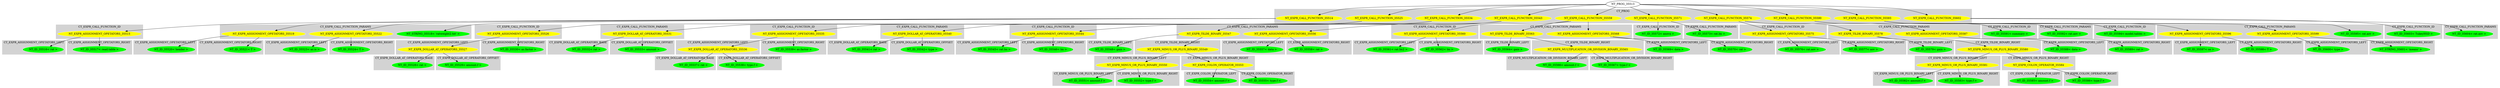 digraph {

subgraph cluster0 {
 node [style=filled,color=white];
 style=filled;
 color=lightgrey;
 label = "CT_PROG";

"NT_EXPR_CALL_FUNCTION_35514"
 [fillcolor = yellow]
"NT_EXPR_CALL_FUNCTION_35525"
 [fillcolor = yellow]
"NT_EXPR_CALL_FUNCTION_35534"
 [fillcolor = yellow]
"NT_EXPR_CALL_FUNCTION_35543"
 [fillcolor = yellow]
"NT_EXPR_CALL_FUNCTION_35559"
 [fillcolor = yellow]
"NT_EXPR_CALL_FUNCTION_35571"
 [fillcolor = yellow]
"NT_EXPR_CALL_FUNCTION_35574"
 [fillcolor = yellow]
"NT_EXPR_CALL_FUNCTION_35590"
 [fillcolor = yellow]
"NT_EXPR_CALL_FUNCTION_35593"
 [fillcolor = yellow]
"NT_EXPR_CALL_FUNCTION_35602"
 [fillcolor = yellow]
}
"NT_PROG_35513"->"NT_EXPR_CALL_FUNCTION_35514"
subgraph cluster1 {
 node [style=filled,color=white];
 style=filled;
 color=lightgrey;
 label = "CT_EXPR_CALL_FUNCTION_ID";

"NT_EXPR_ASSIGNMENT_OPETATORS_35515"
 [fillcolor = yellow]
}
subgraph cluster2 {
 node [style=filled,color=white];
 style=filled;
 color=lightgrey;
 label = "CT_EXPR_CALL_FUNCTION_PARAMS";

"NT_STRING_35518< 'ratweight2.txt' >"
 [fillcolor = green]
"NT_EXPR_ASSIGNMENT_OPETATORS_35519"
 [fillcolor = yellow]
"NT_EXPR_ASSIGNMENT_OPETATORS_35522"
 [fillcolor = yellow]
}
"NT_EXPR_CALL_FUNCTION_35514"->"NT_EXPR_ASSIGNMENT_OPETATORS_35515"
subgraph cluster3 {
 node [style=filled,color=white];
 style=filled;
 color=lightgrey;
 label = "CT_EXPR_ASSIGNMENT_OPETATORS_LEFT";

"NT_ID_35516< rat >"
 [fillcolor = green]
}
subgraph cluster4 {
 node [style=filled,color=white];
 style=filled;
 color=lightgrey;
 label = "CT_EXPR_ASSIGNMENT_OPETATORS_RIGHT";

"NT_ID_35517< read.table >"
 [fillcolor = green]
}
"NT_EXPR_ASSIGNMENT_OPETATORS_35515"->"NT_ID_35516< rat >"
"NT_EXPR_ASSIGNMENT_OPETATORS_35515"->"NT_ID_35517< read.table >"
"NT_EXPR_CALL_FUNCTION_35514"->"NT_STRING_35518< 'ratweight2.txt' >"
"NT_EXPR_CALL_FUNCTION_35514"->"NT_EXPR_ASSIGNMENT_OPETATORS_35519"
subgraph cluster5 {
 node [style=filled,color=white];
 style=filled;
 color=lightgrey;
 label = "CT_EXPR_ASSIGNMENT_OPETATORS_LEFT";

"NT_ID_35520< header >"
 [fillcolor = green]
}
subgraph cluster6 {
 node [style=filled,color=white];
 style=filled;
 color=lightgrey;
 label = "CT_EXPR_ASSIGNMENT_OPETATORS_RIGHT";

"NT_ID_35521< T >"
 [fillcolor = green]
}
"NT_EXPR_ASSIGNMENT_OPETATORS_35519"->"NT_ID_35520< header >"
"NT_EXPR_ASSIGNMENT_OPETATORS_35519"->"NT_ID_35521< T >"
"NT_EXPR_CALL_FUNCTION_35514"->"NT_EXPR_ASSIGNMENT_OPETATORS_35522"
subgraph cluster7 {
 node [style=filled,color=white];
 style=filled;
 color=lightgrey;
 label = "CT_EXPR_ASSIGNMENT_OPETATORS_LEFT";

"NT_ID_35523< as.is >"
 [fillcolor = green]
}
subgraph cluster8 {
 node [style=filled,color=white];
 style=filled;
 color=lightgrey;
 label = "CT_EXPR_ASSIGNMENT_OPETATORS_RIGHT";

"NT_ID_35524< T >"
 [fillcolor = green]
}
"NT_EXPR_ASSIGNMENT_OPETATORS_35522"->"NT_ID_35523< as.is >"
"NT_EXPR_ASSIGNMENT_OPETATORS_35522"->"NT_ID_35524< T >"
"NT_PROG_35513"->"NT_EXPR_CALL_FUNCTION_35525"
subgraph cluster9 {
 node [style=filled,color=white];
 style=filled;
 color=lightgrey;
 label = "CT_EXPR_CALL_FUNCTION_ID";

"NT_EXPR_ASSIGNMENT_OPETATORS_35526"
 [fillcolor = yellow]
}
subgraph cluster10 {
 node [style=filled,color=white];
 style=filled;
 color=lightgrey;
 label = "CT_EXPR_CALL_FUNCTION_PARAMS";

"NT_EXPR_DOLLAR_AT_OPERATORS_35531"
 [fillcolor = yellow]
}
"NT_EXPR_CALL_FUNCTION_35525"->"NT_EXPR_ASSIGNMENT_OPETATORS_35526"
subgraph cluster11 {
 node [style=filled,color=white];
 style=filled;
 color=lightgrey;
 label = "CT_EXPR_ASSIGNMENT_OPETATORS_LEFT";

"NT_EXPR_DOLLAR_AT_OPERATORS_35527"
 [fillcolor = yellow]
}
subgraph cluster12 {
 node [style=filled,color=white];
 style=filled;
 color=lightgrey;
 label = "CT_EXPR_ASSIGNMENT_OPETATORS_RIGHT";

"NT_ID_35530< as.factor >"
 [fillcolor = green]
}
"NT_EXPR_ASSIGNMENT_OPETATORS_35526"->"NT_EXPR_DOLLAR_AT_OPERATORS_35527"
subgraph cluster13 {
 node [style=filled,color=white];
 style=filled;
 color=lightgrey;
 label = "CT_EXPR_DOLLAR_AT_OPERATORS_BASE";

"NT_ID_35528< rat >"
 [fillcolor = green]
}
subgraph cluster14 {
 node [style=filled,color=white];
 style=filled;
 color=lightgrey;
 label = "CT_EXPR_DOLLAR_AT_OPERATORS_OFFSET";

"NT_ID_35529< amount.f >"
 [fillcolor = green]
}
"NT_EXPR_DOLLAR_AT_OPERATORS_35527"->"NT_ID_35528< rat >"
"NT_EXPR_DOLLAR_AT_OPERATORS_35527"->"NT_ID_35529< amount.f >"
"NT_EXPR_ASSIGNMENT_OPETATORS_35526"->"NT_ID_35530< as.factor >"
"NT_EXPR_CALL_FUNCTION_35525"->"NT_EXPR_DOLLAR_AT_OPERATORS_35531"
subgraph cluster15 {
 node [style=filled,color=white];
 style=filled;
 color=lightgrey;
 label = "CT_EXPR_DOLLAR_AT_OPERATORS_BASE";

"NT_ID_35532< rat >"
 [fillcolor = green]
}
subgraph cluster16 {
 node [style=filled,color=white];
 style=filled;
 color=lightgrey;
 label = "CT_EXPR_DOLLAR_AT_OPERATORS_OFFSET";

"NT_ID_35533< amount >"
 [fillcolor = green]
}
"NT_EXPR_DOLLAR_AT_OPERATORS_35531"->"NT_ID_35532< rat >"
"NT_EXPR_DOLLAR_AT_OPERATORS_35531"->"NT_ID_35533< amount >"
"NT_PROG_35513"->"NT_EXPR_CALL_FUNCTION_35534"
subgraph cluster17 {
 node [style=filled,color=white];
 style=filled;
 color=lightgrey;
 label = "CT_EXPR_CALL_FUNCTION_ID";

"NT_EXPR_ASSIGNMENT_OPETATORS_35535"
 [fillcolor = yellow]
}
subgraph cluster18 {
 node [style=filled,color=white];
 style=filled;
 color=lightgrey;
 label = "CT_EXPR_CALL_FUNCTION_PARAMS";

"NT_EXPR_DOLLAR_AT_OPERATORS_35540"
 [fillcolor = yellow]
}
"NT_EXPR_CALL_FUNCTION_35534"->"NT_EXPR_ASSIGNMENT_OPETATORS_35535"
subgraph cluster19 {
 node [style=filled,color=white];
 style=filled;
 color=lightgrey;
 label = "CT_EXPR_ASSIGNMENT_OPETATORS_LEFT";

"NT_EXPR_DOLLAR_AT_OPERATORS_35536"
 [fillcolor = yellow]
}
subgraph cluster20 {
 node [style=filled,color=white];
 style=filled;
 color=lightgrey;
 label = "CT_EXPR_ASSIGNMENT_OPETATORS_RIGHT";

"NT_ID_35539< as.factor >"
 [fillcolor = green]
}
"NT_EXPR_ASSIGNMENT_OPETATORS_35535"->"NT_EXPR_DOLLAR_AT_OPERATORS_35536"
subgraph cluster21 {
 node [style=filled,color=white];
 style=filled;
 color=lightgrey;
 label = "CT_EXPR_DOLLAR_AT_OPERATORS_BASE";

"NT_ID_35537< rat >"
 [fillcolor = green]
}
subgraph cluster22 {
 node [style=filled,color=white];
 style=filled;
 color=lightgrey;
 label = "CT_EXPR_DOLLAR_AT_OPERATORS_OFFSET";

"NT_ID_35538< type.f >"
 [fillcolor = green]
}
"NT_EXPR_DOLLAR_AT_OPERATORS_35536"->"NT_ID_35537< rat >"
"NT_EXPR_DOLLAR_AT_OPERATORS_35536"->"NT_ID_35538< type.f >"
"NT_EXPR_ASSIGNMENT_OPETATORS_35535"->"NT_ID_35539< as.factor >"
"NT_EXPR_CALL_FUNCTION_35534"->"NT_EXPR_DOLLAR_AT_OPERATORS_35540"
subgraph cluster23 {
 node [style=filled,color=white];
 style=filled;
 color=lightgrey;
 label = "CT_EXPR_DOLLAR_AT_OPERATORS_BASE";

"NT_ID_35541< rat >"
 [fillcolor = green]
}
subgraph cluster24 {
 node [style=filled,color=white];
 style=filled;
 color=lightgrey;
 label = "CT_EXPR_DOLLAR_AT_OPERATORS_OFFSET";

"NT_ID_35542< type >"
 [fillcolor = green]
}
"NT_EXPR_DOLLAR_AT_OPERATORS_35540"->"NT_ID_35541< rat >"
"NT_EXPR_DOLLAR_AT_OPERATORS_35540"->"NT_ID_35542< type >"
"NT_PROG_35513"->"NT_EXPR_CALL_FUNCTION_35543"
subgraph cluster25 {
 node [style=filled,color=white];
 style=filled;
 color=lightgrey;
 label = "CT_EXPR_CALL_FUNCTION_ID";

"NT_EXPR_ASSIGNMENT_OPETATORS_35544"
 [fillcolor = yellow]
}
subgraph cluster26 {
 node [style=filled,color=white];
 style=filled;
 color=lightgrey;
 label = "CT_EXPR_CALL_FUNCTION_PARAMS";

"NT_EXPR_TILDE_BINARY_35547"
 [fillcolor = yellow]
"NT_EXPR_ASSIGNMENT_OPETATORS_35556"
 [fillcolor = yellow]
}
"NT_EXPR_CALL_FUNCTION_35543"->"NT_EXPR_ASSIGNMENT_OPETATORS_35544"
subgraph cluster27 {
 node [style=filled,color=white];
 style=filled;
 color=lightgrey;
 label = "CT_EXPR_ASSIGNMENT_OPETATORS_LEFT";

"NT_ID_35545< rat.lm >"
 [fillcolor = green]
}
subgraph cluster28 {
 node [style=filled,color=white];
 style=filled;
 color=lightgrey;
 label = "CT_EXPR_ASSIGNMENT_OPETATORS_RIGHT";

"NT_ID_35546< lm >"
 [fillcolor = green]
}
"NT_EXPR_ASSIGNMENT_OPETATORS_35544"->"NT_ID_35545< rat.lm >"
"NT_EXPR_ASSIGNMENT_OPETATORS_35544"->"NT_ID_35546< lm >"
"NT_EXPR_CALL_FUNCTION_35543"->"NT_EXPR_TILDE_BINARY_35547"
subgraph cluster29 {
 node [style=filled,color=white];
 style=filled;
 color=lightgrey;
 label = "CT_EXPR_TILDE_BINARY_LEFT";

"NT_ID_35548< gain >"
 [fillcolor = green]
}
subgraph cluster30 {
 node [style=filled,color=white];
 style=filled;
 color=lightgrey;
 label = "CT_EXPR_TILDE_BINARY_RIGHT";

"NT_EXPR_MINUS_OR_PLUS_BINARY_35549"
 [fillcolor = yellow]
}
"NT_EXPR_TILDE_BINARY_35547"->"NT_ID_35548< gain >"
"NT_EXPR_TILDE_BINARY_35547"->"NT_EXPR_MINUS_OR_PLUS_BINARY_35549"
subgraph cluster31 {
 node [style=filled,color=white];
 style=filled;
 color=lightgrey;
 label = "CT_EXPR_MINUS_OR_PLUS_BINARY_LEFT";

"NT_EXPR_MINUS_OR_PLUS_BINARY_35550"
 [fillcolor = yellow]
}
subgraph cluster32 {
 node [style=filled,color=white];
 style=filled;
 color=lightgrey;
 label = "CT_EXPR_MINUS_OR_PLUS_BINARY_RIGHT";

"NT_EXPR_COLON_OPERATOR_35553"
 [fillcolor = yellow]
}
"NT_EXPR_MINUS_OR_PLUS_BINARY_35549"->"NT_EXPR_MINUS_OR_PLUS_BINARY_35550"
subgraph cluster33 {
 node [style=filled,color=white];
 style=filled;
 color=lightgrey;
 label = "CT_EXPR_MINUS_OR_PLUS_BINARY_LEFT";

"NT_ID_35551< amount.f >"
 [fillcolor = green]
}
subgraph cluster34 {
 node [style=filled,color=white];
 style=filled;
 color=lightgrey;
 label = "CT_EXPR_MINUS_OR_PLUS_BINARY_RIGHT";

"NT_ID_35552< type.f >"
 [fillcolor = green]
}
"NT_EXPR_MINUS_OR_PLUS_BINARY_35550"->"NT_ID_35551< amount.f >"
"NT_EXPR_MINUS_OR_PLUS_BINARY_35550"->"NT_ID_35552< type.f >"
"NT_EXPR_MINUS_OR_PLUS_BINARY_35549"->"NT_EXPR_COLON_OPERATOR_35553"
subgraph cluster35 {
 node [style=filled,color=white];
 style=filled;
 color=lightgrey;
 label = "CT_EXPR_COLON_OPERATOR_LEFT";

"NT_ID_35554< amount.f >"
 [fillcolor = green]
}
subgraph cluster36 {
 node [style=filled,color=white];
 style=filled;
 color=lightgrey;
 label = "CT_EXPR_COLON_OPERATOR_RIGHT";

"NT_ID_35555< type.f >"
 [fillcolor = green]
}
"NT_EXPR_COLON_OPERATOR_35553"->"NT_ID_35554< amount.f >"
"NT_EXPR_COLON_OPERATOR_35553"->"NT_ID_35555< type.f >"
"NT_EXPR_CALL_FUNCTION_35543"->"NT_EXPR_ASSIGNMENT_OPETATORS_35556"
subgraph cluster37 {
 node [style=filled,color=white];
 style=filled;
 color=lightgrey;
 label = "CT_EXPR_ASSIGNMENT_OPETATORS_LEFT";

"NT_ID_35557< data >"
 [fillcolor = green]
}
subgraph cluster38 {
 node [style=filled,color=white];
 style=filled;
 color=lightgrey;
 label = "CT_EXPR_ASSIGNMENT_OPETATORS_RIGHT";

"NT_ID_35558< rat >"
 [fillcolor = green]
}
"NT_EXPR_ASSIGNMENT_OPETATORS_35556"->"NT_ID_35557< data >"
"NT_EXPR_ASSIGNMENT_OPETATORS_35556"->"NT_ID_35558< rat >"
"NT_PROG_35513"->"NT_EXPR_CALL_FUNCTION_35559"
subgraph cluster39 {
 node [style=filled,color=white];
 style=filled;
 color=lightgrey;
 label = "CT_EXPR_CALL_FUNCTION_ID";

"NT_EXPR_ASSIGNMENT_OPETATORS_35560"
 [fillcolor = yellow]
}
subgraph cluster40 {
 node [style=filled,color=white];
 style=filled;
 color=lightgrey;
 label = "CT_EXPR_CALL_FUNCTION_PARAMS";

"NT_EXPR_TILDE_BINARY_35563"
 [fillcolor = yellow]
"NT_EXPR_ASSIGNMENT_OPETATORS_35568"
 [fillcolor = yellow]
}
"NT_EXPR_CALL_FUNCTION_35559"->"NT_EXPR_ASSIGNMENT_OPETATORS_35560"
subgraph cluster41 {
 node [style=filled,color=white];
 style=filled;
 color=lightgrey;
 label = "CT_EXPR_ASSIGNMENT_OPETATORS_LEFT";

"NT_ID_35561< rat.lm2 >"
 [fillcolor = green]
}
subgraph cluster42 {
 node [style=filled,color=white];
 style=filled;
 color=lightgrey;
 label = "CT_EXPR_ASSIGNMENT_OPETATORS_RIGHT";

"NT_ID_35562< lm >"
 [fillcolor = green]
}
"NT_EXPR_ASSIGNMENT_OPETATORS_35560"->"NT_ID_35561< rat.lm2 >"
"NT_EXPR_ASSIGNMENT_OPETATORS_35560"->"NT_ID_35562< lm >"
"NT_EXPR_CALL_FUNCTION_35559"->"NT_EXPR_TILDE_BINARY_35563"
subgraph cluster43 {
 node [style=filled,color=white];
 style=filled;
 color=lightgrey;
 label = "CT_EXPR_TILDE_BINARY_LEFT";

"NT_ID_35564< gain >"
 [fillcolor = green]
}
subgraph cluster44 {
 node [style=filled,color=white];
 style=filled;
 color=lightgrey;
 label = "CT_EXPR_TILDE_BINARY_RIGHT";

"NT_EXPR_MULTIPLICATION_OR_DIVISION_BINARY_35565"
 [fillcolor = yellow]
}
"NT_EXPR_TILDE_BINARY_35563"->"NT_ID_35564< gain >"
"NT_EXPR_TILDE_BINARY_35563"->"NT_EXPR_MULTIPLICATION_OR_DIVISION_BINARY_35565"
subgraph cluster45 {
 node [style=filled,color=white];
 style=filled;
 color=lightgrey;
 label = "CT_EXPR_MULTIPLICATION_OR_DIVISION_BINARY_LEFT";

"NT_ID_35566< amount.f >"
 [fillcolor = green]
}
subgraph cluster46 {
 node [style=filled,color=white];
 style=filled;
 color=lightgrey;
 label = "CT_EXPR_MULTIPLICATION_OR_DIVISION_BINARY_RIGHT";

"NT_ID_35567< type.f >"
 [fillcolor = green]
}
"NT_EXPR_MULTIPLICATION_OR_DIVISION_BINARY_35565"->"NT_ID_35566< amount.f >"
"NT_EXPR_MULTIPLICATION_OR_DIVISION_BINARY_35565"->"NT_ID_35567< type.f >"
"NT_EXPR_CALL_FUNCTION_35559"->"NT_EXPR_ASSIGNMENT_OPETATORS_35568"
subgraph cluster47 {
 node [style=filled,color=white];
 style=filled;
 color=lightgrey;
 label = "CT_EXPR_ASSIGNMENT_OPETATORS_LEFT";

"NT_ID_35569< data >"
 [fillcolor = green]
}
subgraph cluster48 {
 node [style=filled,color=white];
 style=filled;
 color=lightgrey;
 label = "CT_EXPR_ASSIGNMENT_OPETATORS_RIGHT";

"NT_ID_35570< rat >"
 [fillcolor = green]
}
"NT_EXPR_ASSIGNMENT_OPETATORS_35568"->"NT_ID_35569< data >"
"NT_EXPR_ASSIGNMENT_OPETATORS_35568"->"NT_ID_35570< rat >"
"NT_PROG_35513"->"NT_EXPR_CALL_FUNCTION_35571"
subgraph cluster49 {
 node [style=filled,color=white];
 style=filled;
 color=lightgrey;
 label = "CT_EXPR_CALL_FUNCTION_ID";

"NT_ID_35572< anova >"
 [fillcolor = green]
}
subgraph cluster50 {
 node [style=filled,color=white];
 style=filled;
 color=lightgrey;
 label = "CT_EXPR_CALL_FUNCTION_PARAMS";

"NT_ID_35573< rat.lm >"
 [fillcolor = green]
}
"NT_EXPR_CALL_FUNCTION_35571"->"NT_ID_35572< anova >"
"NT_EXPR_CALL_FUNCTION_35571"->"NT_ID_35573< rat.lm >"
"NT_PROG_35513"->"NT_EXPR_CALL_FUNCTION_35574"
subgraph cluster51 {
 node [style=filled,color=white];
 style=filled;
 color=lightgrey;
 label = "CT_EXPR_CALL_FUNCTION_ID";

"NT_EXPR_ASSIGNMENT_OPETATORS_35575"
 [fillcolor = yellow]
}
subgraph cluster52 {
 node [style=filled,color=white];
 style=filled;
 color=lightgrey;
 label = "CT_EXPR_CALL_FUNCTION_PARAMS";

"NT_EXPR_TILDE_BINARY_35578"
 [fillcolor = yellow]
"NT_EXPR_ASSIGNMENT_OPETATORS_35587"
 [fillcolor = yellow]
}
"NT_EXPR_CALL_FUNCTION_35574"->"NT_EXPR_ASSIGNMENT_OPETATORS_35575"
subgraph cluster53 {
 node [style=filled,color=white];
 style=filled;
 color=lightgrey;
 label = "CT_EXPR_ASSIGNMENT_OPETATORS_LEFT";

"NT_ID_35576< rat.aov >"
 [fillcolor = green]
}
subgraph cluster54 {
 node [style=filled,color=white];
 style=filled;
 color=lightgrey;
 label = "CT_EXPR_ASSIGNMENT_OPETATORS_RIGHT";

"NT_ID_35577< aov >"
 [fillcolor = green]
}
"NT_EXPR_ASSIGNMENT_OPETATORS_35575"->"NT_ID_35576< rat.aov >"
"NT_EXPR_ASSIGNMENT_OPETATORS_35575"->"NT_ID_35577< aov >"
"NT_EXPR_CALL_FUNCTION_35574"->"NT_EXPR_TILDE_BINARY_35578"
subgraph cluster55 {
 node [style=filled,color=white];
 style=filled;
 color=lightgrey;
 label = "CT_EXPR_TILDE_BINARY_LEFT";

"NT_ID_35579< gain >"
 [fillcolor = green]
}
subgraph cluster56 {
 node [style=filled,color=white];
 style=filled;
 color=lightgrey;
 label = "CT_EXPR_TILDE_BINARY_RIGHT";

"NT_EXPR_MINUS_OR_PLUS_BINARY_35580"
 [fillcolor = yellow]
}
"NT_EXPR_TILDE_BINARY_35578"->"NT_ID_35579< gain >"
"NT_EXPR_TILDE_BINARY_35578"->"NT_EXPR_MINUS_OR_PLUS_BINARY_35580"
subgraph cluster57 {
 node [style=filled,color=white];
 style=filled;
 color=lightgrey;
 label = "CT_EXPR_MINUS_OR_PLUS_BINARY_LEFT";

"NT_EXPR_MINUS_OR_PLUS_BINARY_35581"
 [fillcolor = yellow]
}
subgraph cluster58 {
 node [style=filled,color=white];
 style=filled;
 color=lightgrey;
 label = "CT_EXPR_MINUS_OR_PLUS_BINARY_RIGHT";

"NT_EXPR_COLON_OPERATOR_35584"
 [fillcolor = yellow]
}
"NT_EXPR_MINUS_OR_PLUS_BINARY_35580"->"NT_EXPR_MINUS_OR_PLUS_BINARY_35581"
subgraph cluster59 {
 node [style=filled,color=white];
 style=filled;
 color=lightgrey;
 label = "CT_EXPR_MINUS_OR_PLUS_BINARY_LEFT";

"NT_ID_35582< amount.f >"
 [fillcolor = green]
}
subgraph cluster60 {
 node [style=filled,color=white];
 style=filled;
 color=lightgrey;
 label = "CT_EXPR_MINUS_OR_PLUS_BINARY_RIGHT";

"NT_ID_35583< type.f >"
 [fillcolor = green]
}
"NT_EXPR_MINUS_OR_PLUS_BINARY_35581"->"NT_ID_35582< amount.f >"
"NT_EXPR_MINUS_OR_PLUS_BINARY_35581"->"NT_ID_35583< type.f >"
"NT_EXPR_MINUS_OR_PLUS_BINARY_35580"->"NT_EXPR_COLON_OPERATOR_35584"
subgraph cluster61 {
 node [style=filled,color=white];
 style=filled;
 color=lightgrey;
 label = "CT_EXPR_COLON_OPERATOR_LEFT";

"NT_ID_35585< amount.f >"
 [fillcolor = green]
}
subgraph cluster62 {
 node [style=filled,color=white];
 style=filled;
 color=lightgrey;
 label = "CT_EXPR_COLON_OPERATOR_RIGHT";

"NT_ID_35586< type.f >"
 [fillcolor = green]
}
"NT_EXPR_COLON_OPERATOR_35584"->"NT_ID_35585< amount.f >"
"NT_EXPR_COLON_OPERATOR_35584"->"NT_ID_35586< type.f >"
"NT_EXPR_CALL_FUNCTION_35574"->"NT_EXPR_ASSIGNMENT_OPETATORS_35587"
subgraph cluster63 {
 node [style=filled,color=white];
 style=filled;
 color=lightgrey;
 label = "CT_EXPR_ASSIGNMENT_OPETATORS_LEFT";

"NT_ID_35588< data >"
 [fillcolor = green]
}
subgraph cluster64 {
 node [style=filled,color=white];
 style=filled;
 color=lightgrey;
 label = "CT_EXPR_ASSIGNMENT_OPETATORS_RIGHT";

"NT_ID_35589< rat >"
 [fillcolor = green]
}
"NT_EXPR_ASSIGNMENT_OPETATORS_35587"->"NT_ID_35588< data >"
"NT_EXPR_ASSIGNMENT_OPETATORS_35587"->"NT_ID_35589< rat >"
"NT_PROG_35513"->"NT_EXPR_CALL_FUNCTION_35590"
subgraph cluster65 {
 node [style=filled,color=white];
 style=filled;
 color=lightgrey;
 label = "CT_EXPR_CALL_FUNCTION_ID";

"NT_ID_35591< summary >"
 [fillcolor = green]
}
subgraph cluster66 {
 node [style=filled,color=white];
 style=filled;
 color=lightgrey;
 label = "CT_EXPR_CALL_FUNCTION_PARAMS";

"NT_ID_35592< rat.aov >"
 [fillcolor = green]
}
"NT_EXPR_CALL_FUNCTION_35590"->"NT_ID_35591< summary >"
"NT_EXPR_CALL_FUNCTION_35590"->"NT_ID_35592< rat.aov >"
"NT_PROG_35513"->"NT_EXPR_CALL_FUNCTION_35593"
subgraph cluster67 {
 node [style=filled,color=white];
 style=filled;
 color=lightgrey;
 label = "CT_EXPR_CALL_FUNCTION_ID";

"NT_ID_35594< model.tables >"
 [fillcolor = green]
}
subgraph cluster68 {
 node [style=filled,color=white];
 style=filled;
 color=lightgrey;
 label = "CT_EXPR_CALL_FUNCTION_PARAMS";

"NT_ID_35595< rat.aov >"
 [fillcolor = green]
"NT_EXPR_ASSIGNMENT_OPETATORS_35596"
 [fillcolor = yellow]
"NT_EXPR_ASSIGNMENT_OPETATORS_35599"
 [fillcolor = yellow]
}
"NT_EXPR_CALL_FUNCTION_35593"->"NT_ID_35594< model.tables >"
"NT_EXPR_CALL_FUNCTION_35593"->"NT_ID_35595< rat.aov >"
"NT_EXPR_CALL_FUNCTION_35593"->"NT_EXPR_ASSIGNMENT_OPETATORS_35596"
subgraph cluster69 {
 node [style=filled,color=white];
 style=filled;
 color=lightgrey;
 label = "CT_EXPR_ASSIGNMENT_OPETATORS_LEFT";

"NT_ID_35597< se >"
 [fillcolor = green]
}
subgraph cluster70 {
 node [style=filled,color=white];
 style=filled;
 color=lightgrey;
 label = "CT_EXPR_ASSIGNMENT_OPETATORS_RIGHT";

"NT_ID_35598< T >"
 [fillcolor = green]
}
"NT_EXPR_ASSIGNMENT_OPETATORS_35596"->"NT_ID_35597< se >"
"NT_EXPR_ASSIGNMENT_OPETATORS_35596"->"NT_ID_35598< T >"
"NT_EXPR_CALL_FUNCTION_35593"->"NT_EXPR_ASSIGNMENT_OPETATORS_35599"
subgraph cluster71 {
 node [style=filled,color=white];
 style=filled;
 color=lightgrey;
 label = "CT_EXPR_ASSIGNMENT_OPETATORS_LEFT";

"NT_ID_35600< type >"
 [fillcolor = green]
}
subgraph cluster72 {
 node [style=filled,color=white];
 style=filled;
 color=lightgrey;
 label = "CT_EXPR_ASSIGNMENT_OPETATORS_RIGHT";

"NT_STRING_35601< 'means' >"
 [fillcolor = green]
}
"NT_EXPR_ASSIGNMENT_OPETATORS_35599"->"NT_ID_35600< type >"
"NT_EXPR_ASSIGNMENT_OPETATORS_35599"->"NT_STRING_35601< 'means' >"
"NT_PROG_35513"->"NT_EXPR_CALL_FUNCTION_35602"
subgraph cluster73 {
 node [style=filled,color=white];
 style=filled;
 color=lightgrey;
 label = "CT_EXPR_CALL_FUNCTION_ID";

"NT_ID_35603< TukeyHSD >"
 [fillcolor = green]
}
subgraph cluster74 {
 node [style=filled,color=white];
 style=filled;
 color=lightgrey;
 label = "CT_EXPR_CALL_FUNCTION_PARAMS";

"NT_ID_35604< rat.aov >"
 [fillcolor = green]
}
"NT_EXPR_CALL_FUNCTION_35602"->"NT_ID_35603< TukeyHSD >"
"NT_EXPR_CALL_FUNCTION_35602"->"NT_ID_35604< rat.aov >"
}
